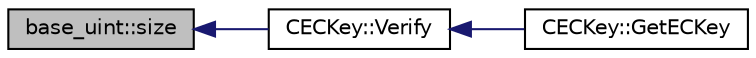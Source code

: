 digraph "base_uint::size"
{
  edge [fontname="Helvetica",fontsize="10",labelfontname="Helvetica",labelfontsize="10"];
  node [fontname="Helvetica",fontsize="10",shape=record];
  rankdir="LR";
  Node236 [label="base_uint::size",height=0.2,width=0.4,color="black", fillcolor="grey75", style="filled", fontcolor="black"];
  Node236 -> Node237 [dir="back",color="midnightblue",fontsize="10",style="solid",fontname="Helvetica"];
  Node237 [label="CECKey::Verify",height=0.2,width=0.4,color="black", fillcolor="white", style="filled",URL="$db/d7f/class_c_e_c_key.html#abbefe8d295d0bbed97d2709a3a534375"];
  Node237 -> Node238 [dir="back",color="midnightblue",fontsize="10",style="solid",fontname="Helvetica"];
  Node238 [label="CECKey::GetECKey",height=0.2,width=0.4,color="black", fillcolor="white", style="filled",URL="$db/d7f/class_c_e_c_key.html#a1a2e6828d8d29d2919d8377cbb14933a"];
}

